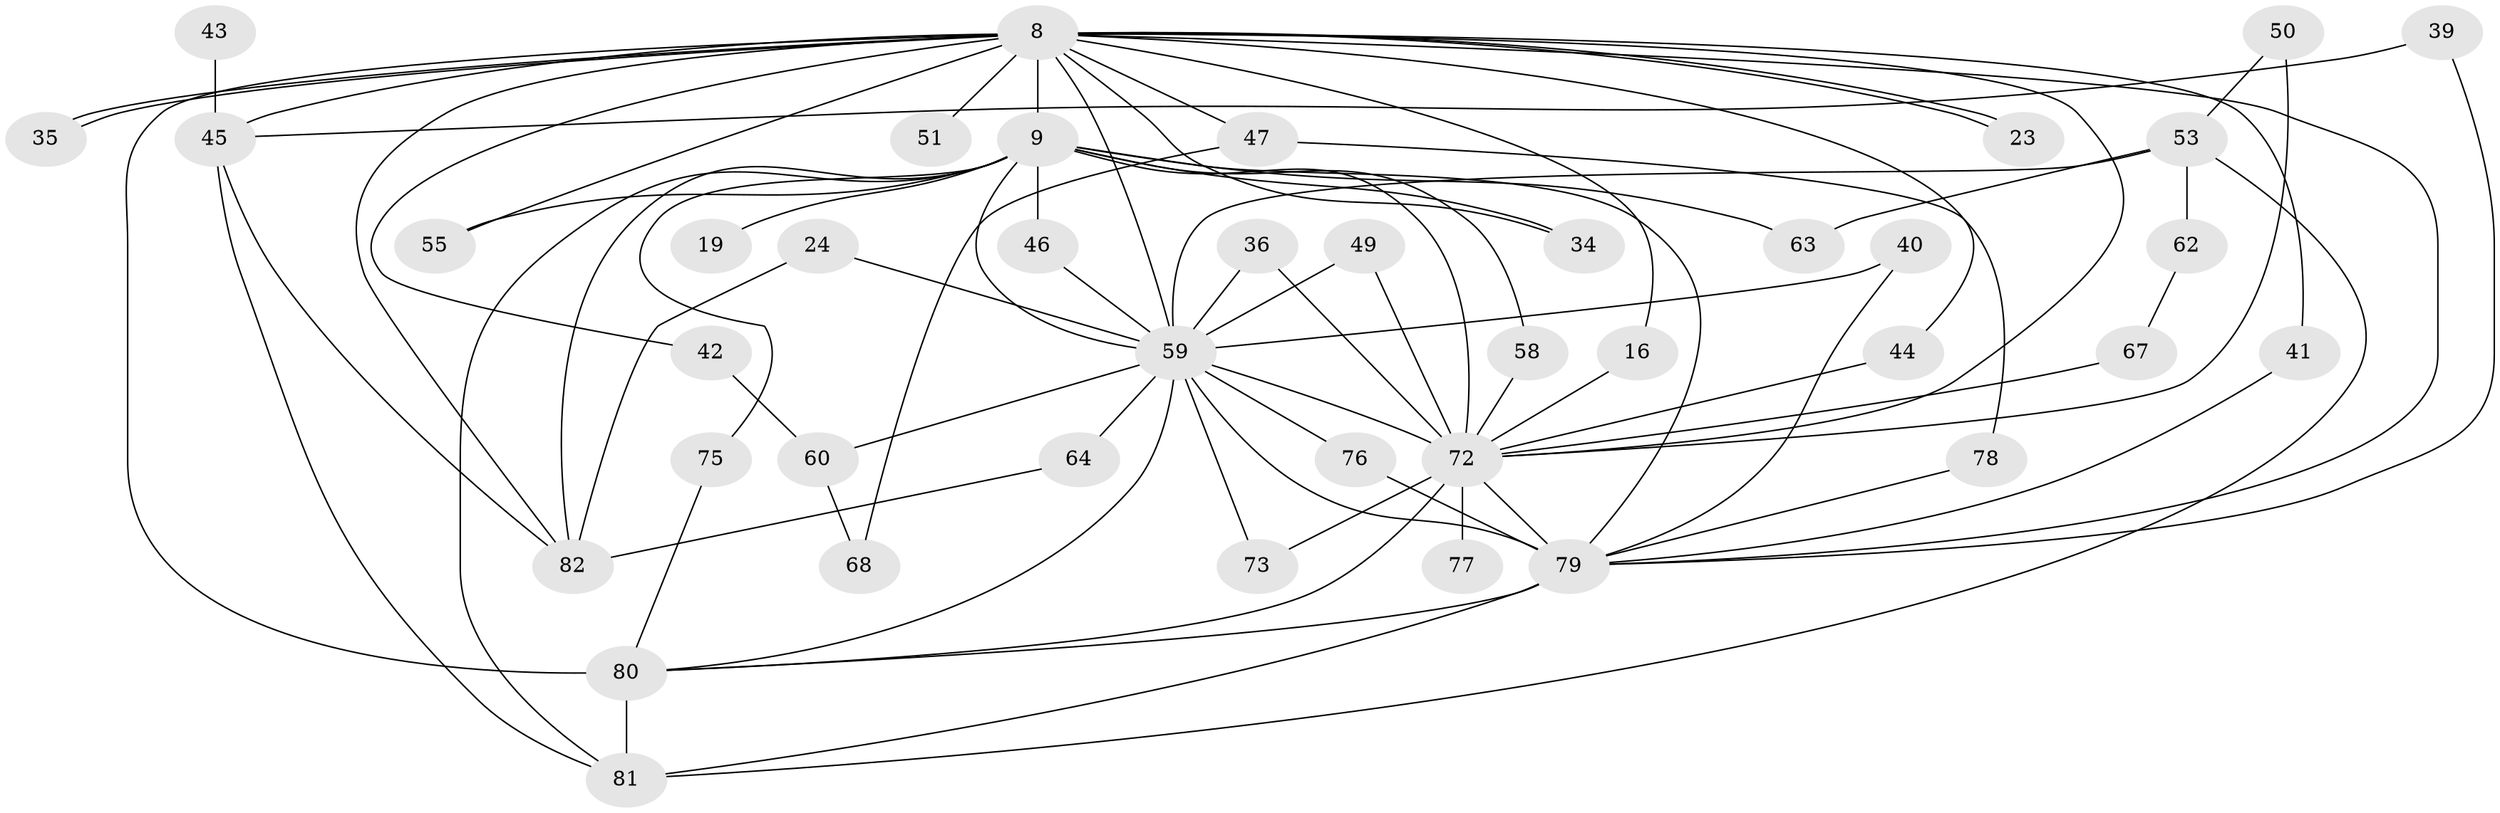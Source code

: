 // original degree distribution, {17: 0.012195121951219513, 12: 0.012195121951219513, 14: 0.012195121951219513, 16: 0.036585365853658534, 20: 0.012195121951219513, 21: 0.012195121951219513, 25: 0.012195121951219513, 18: 0.012195121951219513, 7: 0.024390243902439025, 4: 0.13414634146341464, 5: 0.036585365853658534, 2: 0.5365853658536586, 6: 0.024390243902439025, 3: 0.12195121951219512}
// Generated by graph-tools (version 1.1) at 2025/44/03/09/25 04:44:36]
// undirected, 41 vertices, 79 edges
graph export_dot {
graph [start="1"]
  node [color=gray90,style=filled];
  8 [super="+7"];
  9 [super="+1"];
  16;
  19;
  23;
  24;
  34;
  35;
  36;
  39;
  40;
  41;
  42;
  43 [super="+33"];
  44;
  45 [super="+31+27"];
  46;
  47;
  49;
  50;
  51;
  53 [super="+52+17"];
  55;
  58;
  59 [super="+38+10"];
  60 [super="+22"];
  62;
  63;
  64 [super="+48"];
  67;
  68;
  72 [super="+21+6"];
  73;
  75;
  76;
  77;
  78;
  79 [super="+69+3"];
  80 [super="+74"];
  81 [super="+57+20+61"];
  82 [super="+11+71"];
  8 -- 9 [weight=4];
  8 -- 16;
  8 -- 23;
  8 -- 23;
  8 -- 35;
  8 -- 35;
  8 -- 44;
  8 -- 47 [weight=2];
  8 -- 51 [weight=2];
  8 -- 55;
  8 -- 34;
  8 -- 41;
  8 -- 42;
  8 -- 45 [weight=5];
  8 -- 82 [weight=2];
  8 -- 72 [weight=5];
  8 -- 79 [weight=4];
  8 -- 59 [weight=4];
  8 -- 80 [weight=6];
  9 -- 19 [weight=2];
  9 -- 34;
  9 -- 46;
  9 -- 72 [weight=5];
  9 -- 75;
  9 -- 55;
  9 -- 58;
  9 -- 63;
  9 -- 82 [weight=2];
  9 -- 81 [weight=2];
  9 -- 79 [weight=6];
  9 -- 59 [weight=4];
  16 -- 72;
  24 -- 82;
  24 -- 59;
  36 -- 72;
  36 -- 59;
  39 -- 45;
  39 -- 79;
  40 -- 79;
  40 -- 59;
  41 -- 79;
  42 -- 60;
  43 -- 45 [weight=3];
  44 -- 72;
  45 -- 82;
  45 -- 81;
  46 -- 59;
  47 -- 68;
  47 -- 78;
  49 -- 72;
  49 -- 59;
  50 -- 72;
  50 -- 53;
  53 -- 63;
  53 -- 81 [weight=2];
  53 -- 62 [weight=2];
  53 -- 59 [weight=4];
  58 -- 72;
  59 -- 72 [weight=5];
  59 -- 79 [weight=8];
  59 -- 64 [weight=2];
  59 -- 73;
  59 -- 76;
  59 -- 80 [weight=3];
  59 -- 60 [weight=3];
  60 -- 68;
  62 -- 67;
  64 -- 82;
  67 -- 72;
  72 -- 73;
  72 -- 77 [weight=2];
  72 -- 79 [weight=4];
  72 -- 80;
  75 -- 80;
  76 -- 79;
  78 -- 79;
  79 -- 81;
  79 -- 80;
  80 -- 81;
}
